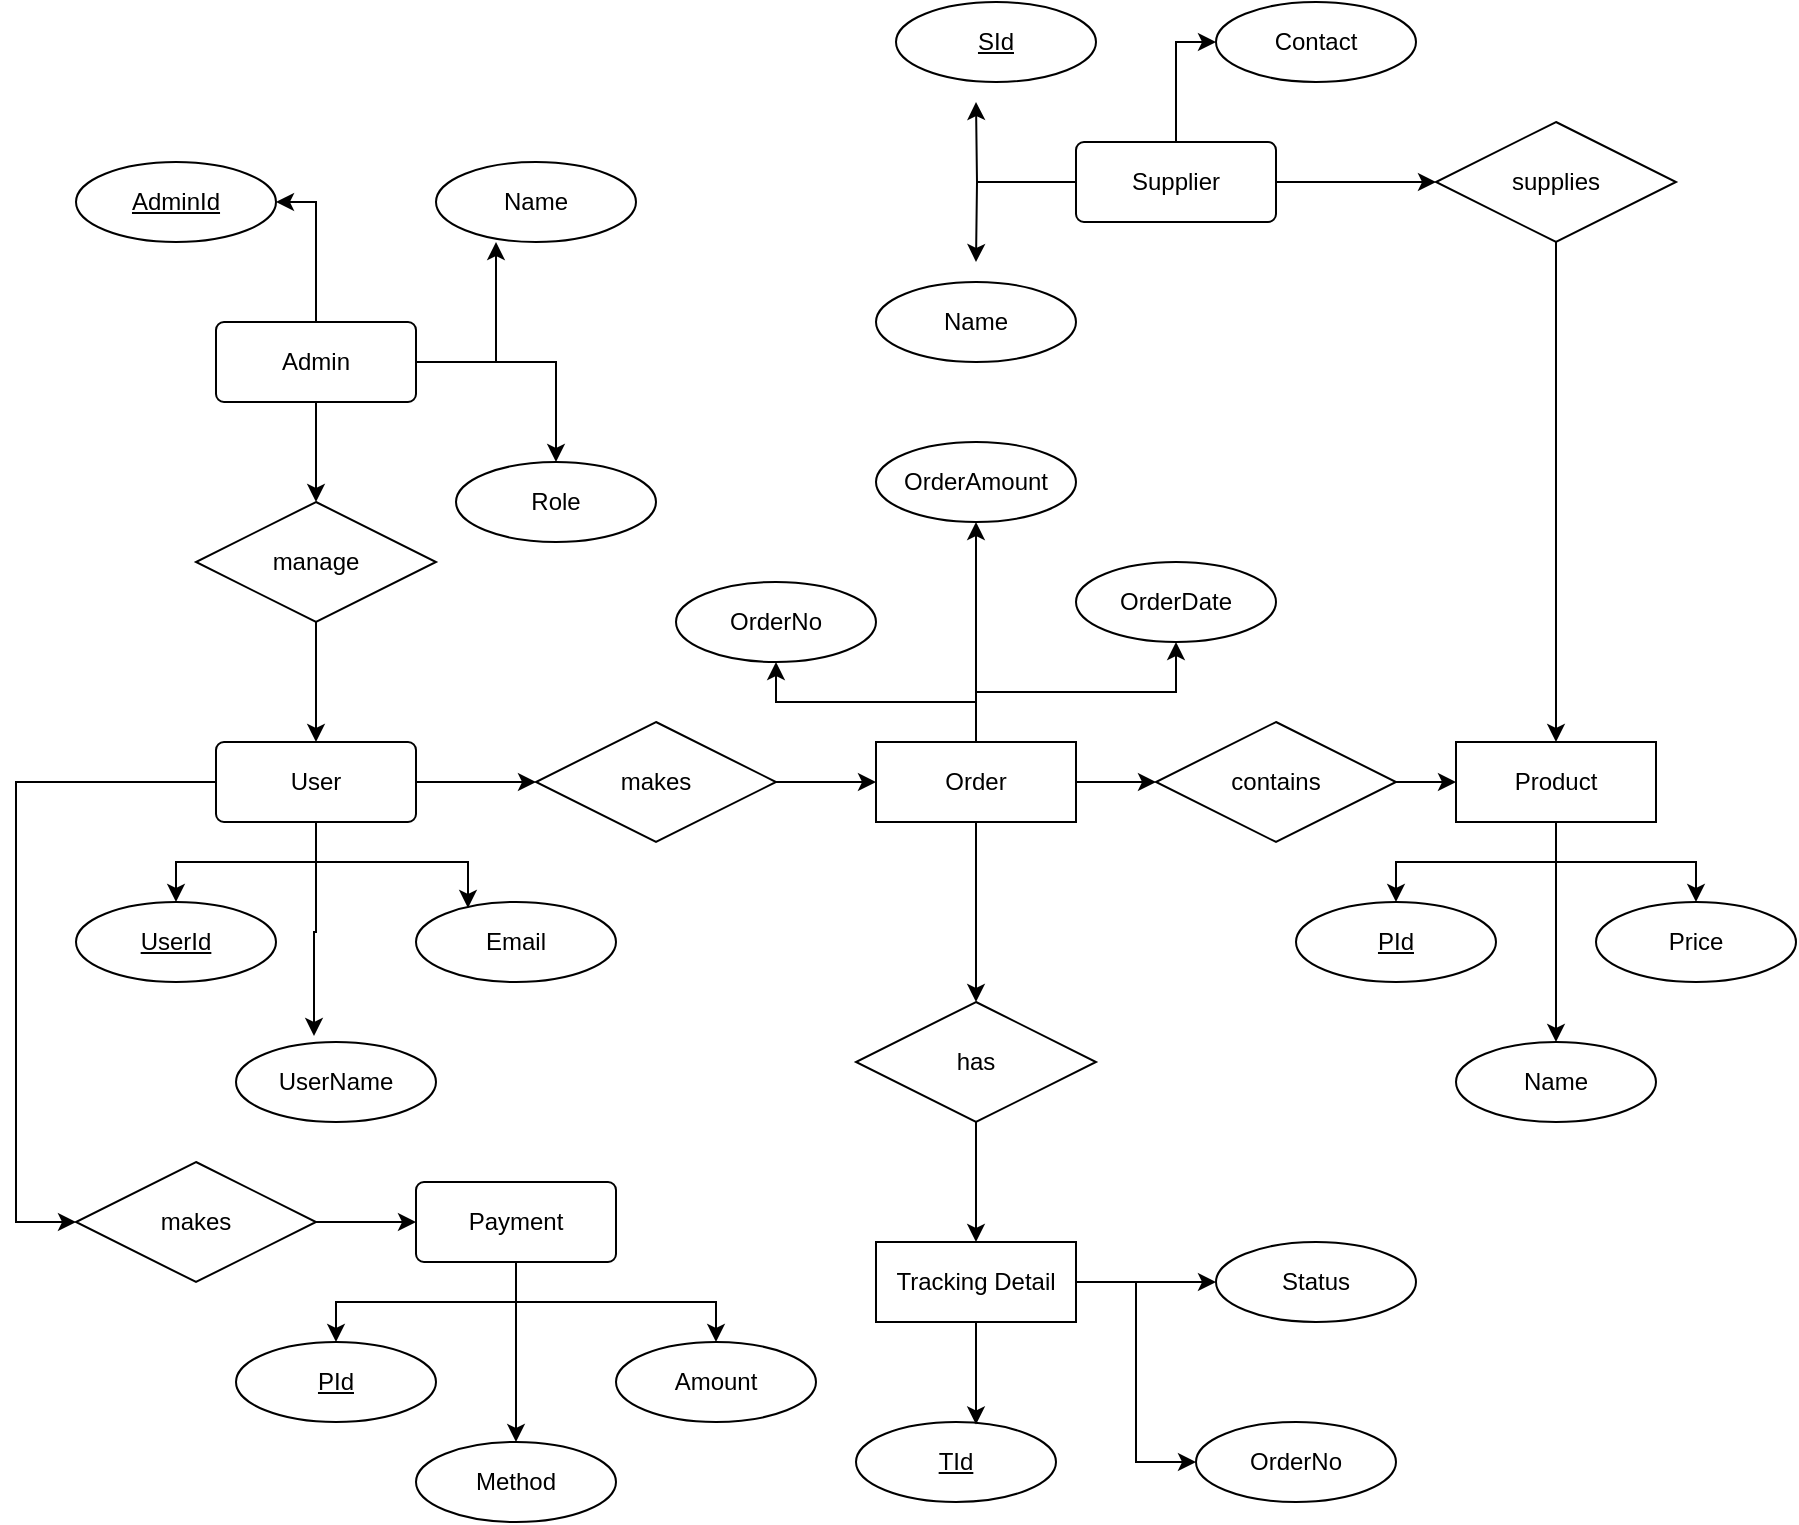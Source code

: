 <mxfile version="24.7.1" type="device">
  <diagram name="Page-1" id="LN6mo5ZOjEffFnH4DGH2">
    <mxGraphModel dx="1900" dy="557" grid="1" gridSize="10" guides="1" tooltips="1" connect="1" arrows="1" fold="1" page="1" pageScale="1" pageWidth="850" pageHeight="1100" background="none" math="0" shadow="0">
      <root>
        <mxCell id="0" />
        <mxCell id="1" parent="0" />
        <mxCell id="4_WTCp5NJWWzPTGtUH8Z-4" style="edgeStyle=orthogonalEdgeStyle;rounded=0;orthogonalLoop=1;jettySize=auto;html=1;entryX=0;entryY=0.5;entryDx=0;entryDy=0;labelBackgroundColor=none;fontColor=default;" parent="1" source="4_WTCp5NJWWzPTGtUH8Z-1" target="4_WTCp5NJWWzPTGtUH8Z-2" edge="1">
          <mxGeometry relative="1" as="geometry" />
        </mxCell>
        <mxCell id="4_WTCp5NJWWzPTGtUH8Z-35" style="edgeStyle=orthogonalEdgeStyle;rounded=0;orthogonalLoop=1;jettySize=auto;html=1;labelBackgroundColor=none;fontColor=default;" parent="1" source="4_WTCp5NJWWzPTGtUH8Z-1" edge="1">
          <mxGeometry relative="1" as="geometry">
            <mxPoint y="690" as="targetPoint" />
            <Array as="points">
              <mxPoint x="-30" y="470" />
              <mxPoint x="-30" y="690" />
            </Array>
          </mxGeometry>
        </mxCell>
        <mxCell id="4_WTCp5NJWWzPTGtUH8Z-1" value="User" style="rounded=1;arcSize=10;whiteSpace=wrap;html=1;align=center;labelBackgroundColor=none;" parent="1" vertex="1">
          <mxGeometry x="70" y="450" width="100" height="40" as="geometry" />
        </mxCell>
        <mxCell id="4_WTCp5NJWWzPTGtUH8Z-6" style="edgeStyle=orthogonalEdgeStyle;rounded=0;orthogonalLoop=1;jettySize=auto;html=1;entryX=0;entryY=0.5;entryDx=0;entryDy=0;labelBackgroundColor=none;fontColor=default;" parent="1" source="4_WTCp5NJWWzPTGtUH8Z-2" target="4_WTCp5NJWWzPTGtUH8Z-5" edge="1">
          <mxGeometry relative="1" as="geometry" />
        </mxCell>
        <mxCell id="4_WTCp5NJWWzPTGtUH8Z-2" value="makes" style="shape=rhombus;perimeter=rhombusPerimeter;whiteSpace=wrap;html=1;align=center;labelBackgroundColor=none;" parent="1" vertex="1">
          <mxGeometry x="230" y="440" width="120" height="60" as="geometry" />
        </mxCell>
        <mxCell id="4_WTCp5NJWWzPTGtUH8Z-33" style="edgeStyle=orthogonalEdgeStyle;rounded=0;orthogonalLoop=1;jettySize=auto;html=1;entryX=0;entryY=0.5;entryDx=0;entryDy=0;labelBackgroundColor=none;fontColor=default;" parent="1" source="4_WTCp5NJWWzPTGtUH8Z-5" target="4_WTCp5NJWWzPTGtUH8Z-32" edge="1">
          <mxGeometry relative="1" as="geometry" />
        </mxCell>
        <mxCell id="4_WTCp5NJWWzPTGtUH8Z-56" style="edgeStyle=orthogonalEdgeStyle;rounded=0;orthogonalLoop=1;jettySize=auto;html=1;entryX=0.5;entryY=1;entryDx=0;entryDy=0;labelBackgroundColor=none;fontColor=default;" parent="1" source="4_WTCp5NJWWzPTGtUH8Z-5" target="4_WTCp5NJWWzPTGtUH8Z-13" edge="1">
          <mxGeometry relative="1" as="geometry" />
        </mxCell>
        <mxCell id="4_WTCp5NJWWzPTGtUH8Z-60" style="edgeStyle=orthogonalEdgeStyle;rounded=0;orthogonalLoop=1;jettySize=auto;html=1;labelBackgroundColor=none;fontColor=default;" parent="1" source="4_WTCp5NJWWzPTGtUH8Z-5" target="4_WTCp5NJWWzPTGtUH8Z-12" edge="1">
          <mxGeometry relative="1" as="geometry" />
        </mxCell>
        <mxCell id="4_WTCp5NJWWzPTGtUH8Z-61" style="edgeStyle=orthogonalEdgeStyle;rounded=0;orthogonalLoop=1;jettySize=auto;html=1;entryX=0.5;entryY=1;entryDx=0;entryDy=0;labelBackgroundColor=none;fontColor=default;" parent="1" source="4_WTCp5NJWWzPTGtUH8Z-5" target="4_WTCp5NJWWzPTGtUH8Z-23" edge="1">
          <mxGeometry relative="1" as="geometry">
            <Array as="points">
              <mxPoint x="450" y="430" />
              <mxPoint x="350" y="430" />
            </Array>
          </mxGeometry>
        </mxCell>
        <mxCell id="4_WTCp5NJWWzPTGtUH8Z-63" style="edgeStyle=orthogonalEdgeStyle;rounded=0;orthogonalLoop=1;jettySize=auto;html=1;entryX=0.5;entryY=0;entryDx=0;entryDy=0;labelBackgroundColor=none;fontColor=default;" parent="1" source="4_WTCp5NJWWzPTGtUH8Z-5" target="4_WTCp5NJWWzPTGtUH8Z-62" edge="1">
          <mxGeometry relative="1" as="geometry" />
        </mxCell>
        <mxCell id="4_WTCp5NJWWzPTGtUH8Z-5" value="Order" style="whiteSpace=wrap;html=1;align=center;labelBackgroundColor=none;" parent="1" vertex="1">
          <mxGeometry x="400" y="450" width="100" height="40" as="geometry" />
        </mxCell>
        <mxCell id="4_WTCp5NJWWzPTGtUH8Z-7" value="UserId" style="ellipse;whiteSpace=wrap;html=1;align=center;fontStyle=4;labelBackgroundColor=none;" parent="1" vertex="1">
          <mxGeometry y="530" width="100" height="40" as="geometry" />
        </mxCell>
        <mxCell id="4_WTCp5NJWWzPTGtUH8Z-10" value="UserName" style="ellipse;whiteSpace=wrap;html=1;align=center;labelBackgroundColor=none;" parent="1" vertex="1">
          <mxGeometry x="80" y="600" width="100" height="40" as="geometry" />
        </mxCell>
        <mxCell id="4_WTCp5NJWWzPTGtUH8Z-11" value="Email" style="ellipse;whiteSpace=wrap;html=1;align=center;labelBackgroundColor=none;" parent="1" vertex="1">
          <mxGeometry x="170" y="530" width="100" height="40" as="geometry" />
        </mxCell>
        <mxCell id="4_WTCp5NJWWzPTGtUH8Z-12" value="OrderDate" style="ellipse;whiteSpace=wrap;html=1;align=center;labelBackgroundColor=none;" parent="1" vertex="1">
          <mxGeometry x="500" y="360" width="100" height="40" as="geometry" />
        </mxCell>
        <mxCell id="4_WTCp5NJWWzPTGtUH8Z-13" value="OrderAmount" style="ellipse;whiteSpace=wrap;html=1;align=center;labelBackgroundColor=none;" parent="1" vertex="1">
          <mxGeometry x="400" y="300" width="100" height="40" as="geometry" />
        </mxCell>
        <mxCell id="4_WTCp5NJWWzPTGtUH8Z-14" style="edgeStyle=orthogonalEdgeStyle;rounded=0;orthogonalLoop=1;jettySize=auto;html=1;labelBackgroundColor=none;fontColor=default;" parent="1" source="4_WTCp5NJWWzPTGtUH8Z-1" edge="1">
          <mxGeometry relative="1" as="geometry">
            <mxPoint x="50" y="530" as="targetPoint" />
            <Array as="points">
              <mxPoint x="120" y="510" />
              <mxPoint x="50" y="510" />
              <mxPoint x="50" y="530" />
            </Array>
          </mxGeometry>
        </mxCell>
        <mxCell id="4_WTCp5NJWWzPTGtUH8Z-15" style="edgeStyle=orthogonalEdgeStyle;rounded=0;orthogonalLoop=1;jettySize=auto;html=1;entryX=0.26;entryY=0.075;entryDx=0;entryDy=0;entryPerimeter=0;labelBackgroundColor=none;fontColor=default;" parent="1" source="4_WTCp5NJWWzPTGtUH8Z-1" target="4_WTCp5NJWWzPTGtUH8Z-11" edge="1">
          <mxGeometry relative="1" as="geometry" />
        </mxCell>
        <mxCell id="4_WTCp5NJWWzPTGtUH8Z-18" style="edgeStyle=orthogonalEdgeStyle;rounded=0;orthogonalLoop=1;jettySize=auto;html=1;entryX=0.39;entryY=-0.075;entryDx=0;entryDy=0;entryPerimeter=0;labelBackgroundColor=none;fontColor=default;" parent="1" source="4_WTCp5NJWWzPTGtUH8Z-1" target="4_WTCp5NJWWzPTGtUH8Z-10" edge="1">
          <mxGeometry relative="1" as="geometry" />
        </mxCell>
        <mxCell id="4_WTCp5NJWWzPTGtUH8Z-23" value="OrderNo" style="ellipse;whiteSpace=wrap;html=1;align=center;labelBackgroundColor=none;" parent="1" vertex="1">
          <mxGeometry x="300" y="370" width="100" height="40" as="geometry" />
        </mxCell>
        <mxCell id="4_WTCp5NJWWzPTGtUH8Z-29" style="edgeStyle=orthogonalEdgeStyle;rounded=0;orthogonalLoop=1;jettySize=auto;html=1;entryX=0.5;entryY=0;entryDx=0;entryDy=0;labelBackgroundColor=none;fontColor=default;" parent="1" source="4_WTCp5NJWWzPTGtUH8Z-25" target="4_WTCp5NJWWzPTGtUH8Z-28" edge="1">
          <mxGeometry relative="1" as="geometry" />
        </mxCell>
        <mxCell id="4_WTCp5NJWWzPTGtUH8Z-30" style="edgeStyle=orthogonalEdgeStyle;rounded=0;orthogonalLoop=1;jettySize=auto;html=1;entryX=0.5;entryY=0;entryDx=0;entryDy=0;labelBackgroundColor=none;fontColor=default;" parent="1" source="4_WTCp5NJWWzPTGtUH8Z-25" target="4_WTCp5NJWWzPTGtUH8Z-26" edge="1">
          <mxGeometry relative="1" as="geometry" />
        </mxCell>
        <mxCell id="4_WTCp5NJWWzPTGtUH8Z-31" style="edgeStyle=orthogonalEdgeStyle;rounded=0;orthogonalLoop=1;jettySize=auto;html=1;entryX=0.5;entryY=0;entryDx=0;entryDy=0;labelBackgroundColor=none;fontColor=default;" parent="1" source="4_WTCp5NJWWzPTGtUH8Z-25" target="4_WTCp5NJWWzPTGtUH8Z-27" edge="1">
          <mxGeometry relative="1" as="geometry" />
        </mxCell>
        <mxCell id="4_WTCp5NJWWzPTGtUH8Z-25" value="Product" style="whiteSpace=wrap;html=1;align=center;labelBackgroundColor=none;" parent="1" vertex="1">
          <mxGeometry x="690" y="450" width="100" height="40" as="geometry" />
        </mxCell>
        <mxCell id="4_WTCp5NJWWzPTGtUH8Z-26" value="PId" style="ellipse;whiteSpace=wrap;html=1;align=center;fontStyle=4;labelBackgroundColor=none;" parent="1" vertex="1">
          <mxGeometry x="610" y="530" width="100" height="40" as="geometry" />
        </mxCell>
        <mxCell id="4_WTCp5NJWWzPTGtUH8Z-27" value="Price" style="ellipse;whiteSpace=wrap;html=1;align=center;labelBackgroundColor=none;" parent="1" vertex="1">
          <mxGeometry x="760" y="530" width="100" height="40" as="geometry" />
        </mxCell>
        <mxCell id="4_WTCp5NJWWzPTGtUH8Z-28" value="Name" style="ellipse;whiteSpace=wrap;html=1;align=center;labelBackgroundColor=none;" parent="1" vertex="1">
          <mxGeometry x="690" y="600" width="100" height="40" as="geometry" />
        </mxCell>
        <mxCell id="4_WTCp5NJWWzPTGtUH8Z-34" style="edgeStyle=orthogonalEdgeStyle;rounded=0;orthogonalLoop=1;jettySize=auto;html=1;entryX=0;entryY=0.5;entryDx=0;entryDy=0;labelBackgroundColor=none;fontColor=default;" parent="1" source="4_WTCp5NJWWzPTGtUH8Z-32" target="4_WTCp5NJWWzPTGtUH8Z-25" edge="1">
          <mxGeometry relative="1" as="geometry" />
        </mxCell>
        <mxCell id="4_WTCp5NJWWzPTGtUH8Z-32" value="contains" style="shape=rhombus;perimeter=rhombusPerimeter;whiteSpace=wrap;html=1;align=center;labelBackgroundColor=none;" parent="1" vertex="1">
          <mxGeometry x="540" y="440" width="120" height="60" as="geometry" />
        </mxCell>
        <mxCell id="4_WTCp5NJWWzPTGtUH8Z-38" style="edgeStyle=orthogonalEdgeStyle;rounded=0;orthogonalLoop=1;jettySize=auto;html=1;entryX=0;entryY=0.5;entryDx=0;entryDy=0;labelBackgroundColor=none;fontColor=default;" parent="1" source="4_WTCp5NJWWzPTGtUH8Z-36" target="4_WTCp5NJWWzPTGtUH8Z-37" edge="1">
          <mxGeometry relative="1" as="geometry" />
        </mxCell>
        <mxCell id="4_WTCp5NJWWzPTGtUH8Z-36" value="makes" style="shape=rhombus;perimeter=rhombusPerimeter;whiteSpace=wrap;html=1;align=center;labelBackgroundColor=none;" parent="1" vertex="1">
          <mxGeometry y="660" width="120" height="60" as="geometry" />
        </mxCell>
        <mxCell id="4_WTCp5NJWWzPTGtUH8Z-42" style="edgeStyle=orthogonalEdgeStyle;rounded=0;orthogonalLoop=1;jettySize=auto;html=1;entryX=0.5;entryY=0;entryDx=0;entryDy=0;labelBackgroundColor=none;fontColor=default;" parent="1" source="4_WTCp5NJWWzPTGtUH8Z-37" target="4_WTCp5NJWWzPTGtUH8Z-40" edge="1">
          <mxGeometry relative="1" as="geometry" />
        </mxCell>
        <mxCell id="4_WTCp5NJWWzPTGtUH8Z-43" style="edgeStyle=orthogonalEdgeStyle;rounded=0;orthogonalLoop=1;jettySize=auto;html=1;entryX=0.5;entryY=0;entryDx=0;entryDy=0;labelBackgroundColor=none;fontColor=default;" parent="1" source="4_WTCp5NJWWzPTGtUH8Z-37" target="4_WTCp5NJWWzPTGtUH8Z-39" edge="1">
          <mxGeometry relative="1" as="geometry" />
        </mxCell>
        <mxCell id="4_WTCp5NJWWzPTGtUH8Z-44" style="edgeStyle=orthogonalEdgeStyle;rounded=0;orthogonalLoop=1;jettySize=auto;html=1;labelBackgroundColor=none;fontColor=default;" parent="1" source="4_WTCp5NJWWzPTGtUH8Z-37" target="4_WTCp5NJWWzPTGtUH8Z-41" edge="1">
          <mxGeometry relative="1" as="geometry" />
        </mxCell>
        <mxCell id="4_WTCp5NJWWzPTGtUH8Z-37" value="Payment" style="rounded=1;arcSize=10;whiteSpace=wrap;html=1;align=center;labelBackgroundColor=none;" parent="1" vertex="1">
          <mxGeometry x="170" y="670" width="100" height="40" as="geometry" />
        </mxCell>
        <mxCell id="4_WTCp5NJWWzPTGtUH8Z-39" value="PId" style="ellipse;whiteSpace=wrap;html=1;align=center;fontStyle=4;labelBackgroundColor=none;" parent="1" vertex="1">
          <mxGeometry x="80" y="750" width="100" height="40" as="geometry" />
        </mxCell>
        <mxCell id="4_WTCp5NJWWzPTGtUH8Z-40" value="Method" style="ellipse;whiteSpace=wrap;html=1;align=center;labelBackgroundColor=none;" parent="1" vertex="1">
          <mxGeometry x="170" y="800" width="100" height="40" as="geometry" />
        </mxCell>
        <mxCell id="4_WTCp5NJWWzPTGtUH8Z-41" value="Amount" style="ellipse;whiteSpace=wrap;html=1;align=center;labelBackgroundColor=none;" parent="1" vertex="1">
          <mxGeometry x="270" y="750" width="100" height="40" as="geometry" />
        </mxCell>
        <mxCell id="4_WTCp5NJWWzPTGtUH8Z-48" style="edgeStyle=orthogonalEdgeStyle;rounded=0;orthogonalLoop=1;jettySize=auto;html=1;entryX=0;entryY=0.5;entryDx=0;entryDy=0;labelBackgroundColor=none;fontColor=default;" parent="1" source="4_WTCp5NJWWzPTGtUH8Z-45" target="4_WTCp5NJWWzPTGtUH8Z-46" edge="1">
          <mxGeometry relative="1" as="geometry" />
        </mxCell>
        <mxCell id="4_WTCp5NJWWzPTGtUH8Z-53" style="edgeStyle=orthogonalEdgeStyle;rounded=0;orthogonalLoop=1;jettySize=auto;html=1;labelBackgroundColor=none;fontColor=default;" parent="1" source="4_WTCp5NJWWzPTGtUH8Z-45" edge="1">
          <mxGeometry relative="1" as="geometry">
            <mxPoint x="450" y="130" as="targetPoint" />
          </mxGeometry>
        </mxCell>
        <mxCell id="4_WTCp5NJWWzPTGtUH8Z-54" style="edgeStyle=orthogonalEdgeStyle;rounded=0;orthogonalLoop=1;jettySize=auto;html=1;labelBackgroundColor=none;fontColor=default;" parent="1" source="4_WTCp5NJWWzPTGtUH8Z-45" edge="1">
          <mxGeometry relative="1" as="geometry">
            <mxPoint x="450.0" y="210" as="targetPoint" />
          </mxGeometry>
        </mxCell>
        <mxCell id="4_WTCp5NJWWzPTGtUH8Z-55" style="edgeStyle=orthogonalEdgeStyle;rounded=0;orthogonalLoop=1;jettySize=auto;html=1;entryX=0;entryY=0.5;entryDx=0;entryDy=0;labelBackgroundColor=none;fontColor=default;" parent="1" source="4_WTCp5NJWWzPTGtUH8Z-45" target="4_WTCp5NJWWzPTGtUH8Z-52" edge="1">
          <mxGeometry relative="1" as="geometry" />
        </mxCell>
        <mxCell id="4_WTCp5NJWWzPTGtUH8Z-45" value="Supplier" style="rounded=1;arcSize=10;whiteSpace=wrap;html=1;align=center;labelBackgroundColor=none;" parent="1" vertex="1">
          <mxGeometry x="500" y="150" width="100" height="40" as="geometry" />
        </mxCell>
        <mxCell id="4_WTCp5NJWWzPTGtUH8Z-49" style="edgeStyle=orthogonalEdgeStyle;rounded=0;orthogonalLoop=1;jettySize=auto;html=1;entryX=0.5;entryY=0;entryDx=0;entryDy=0;labelBackgroundColor=none;fontColor=default;" parent="1" source="4_WTCp5NJWWzPTGtUH8Z-46" target="4_WTCp5NJWWzPTGtUH8Z-25" edge="1">
          <mxGeometry relative="1" as="geometry" />
        </mxCell>
        <mxCell id="4_WTCp5NJWWzPTGtUH8Z-46" value="supplies" style="shape=rhombus;perimeter=rhombusPerimeter;whiteSpace=wrap;html=1;align=center;labelBackgroundColor=none;" parent="1" vertex="1">
          <mxGeometry x="680" y="140" width="120" height="60" as="geometry" />
        </mxCell>
        <mxCell id="4_WTCp5NJWWzPTGtUH8Z-50" value="SId" style="ellipse;whiteSpace=wrap;html=1;align=center;fontStyle=4;labelBackgroundColor=none;" parent="1" vertex="1">
          <mxGeometry x="410" y="80" width="100" height="40" as="geometry" />
        </mxCell>
        <mxCell id="4_WTCp5NJWWzPTGtUH8Z-51" value="Name&lt;span style=&quot;color: rgba(0, 0, 0, 0); font-family: monospace; font-size: 0px; text-align: start; text-wrap: nowrap;&quot;&gt;%3CmxGraphModel%3E%3Croot%3E%3CmxCell%20id%3D%220%22%2F%3E%3CmxCell%20id%3D%221%22%20parent%3D%220%22%2F%3E%3CmxCell%20id%3D%222%22%20value%3D%22Email%22%20style%3D%22ellipse%3BwhiteSpace%3Dwrap%3Bhtml%3D1%3Balign%3Dcenter%3B%22%20vertex%3D%221%22%20parent%3D%221%22%3E%3CmxGeometry%20x%3D%22170%22%20y%3D%22350%22%20width%3D%22100%22%20height%3D%2240%22%20as%3D%22geometry%22%2F%3E%3C%2FmxCell%3E%3C%2Froot%3E%3C%2FmxGraphModel%3E&lt;/span&gt;" style="ellipse;whiteSpace=wrap;html=1;align=center;labelBackgroundColor=none;" parent="1" vertex="1">
          <mxGeometry x="400" y="220" width="100" height="40" as="geometry" />
        </mxCell>
        <mxCell id="4_WTCp5NJWWzPTGtUH8Z-52" value="Contact" style="ellipse;whiteSpace=wrap;html=1;align=center;labelBackgroundColor=none;" parent="1" vertex="1">
          <mxGeometry x="570" y="80" width="100" height="40" as="geometry" />
        </mxCell>
        <mxCell id="4_WTCp5NJWWzPTGtUH8Z-65" style="edgeStyle=orthogonalEdgeStyle;rounded=0;orthogonalLoop=1;jettySize=auto;html=1;entryX=0.5;entryY=0;entryDx=0;entryDy=0;labelBackgroundColor=none;fontColor=default;" parent="1" source="4_WTCp5NJWWzPTGtUH8Z-62" target="4_WTCp5NJWWzPTGtUH8Z-64" edge="1">
          <mxGeometry relative="1" as="geometry" />
        </mxCell>
        <mxCell id="4_WTCp5NJWWzPTGtUH8Z-62" value="has" style="shape=rhombus;perimeter=rhombusPerimeter;whiteSpace=wrap;html=1;align=center;labelBackgroundColor=none;" parent="1" vertex="1">
          <mxGeometry x="390" y="580" width="120" height="60" as="geometry" />
        </mxCell>
        <mxCell id="4_WTCp5NJWWzPTGtUH8Z-69" style="edgeStyle=orthogonalEdgeStyle;rounded=0;orthogonalLoop=1;jettySize=auto;html=1;entryX=0;entryY=0.5;entryDx=0;entryDy=0;labelBackgroundColor=none;fontColor=default;" parent="1" source="4_WTCp5NJWWzPTGtUH8Z-64" target="4_WTCp5NJWWzPTGtUH8Z-67" edge="1">
          <mxGeometry relative="1" as="geometry" />
        </mxCell>
        <mxCell id="4_WTCp5NJWWzPTGtUH8Z-71" style="edgeStyle=orthogonalEdgeStyle;rounded=0;orthogonalLoop=1;jettySize=auto;html=1;entryX=0;entryY=0.5;entryDx=0;entryDy=0;labelBackgroundColor=none;fontColor=default;" parent="1" source="4_WTCp5NJWWzPTGtUH8Z-64" target="4_WTCp5NJWWzPTGtUH8Z-68" edge="1">
          <mxGeometry relative="1" as="geometry" />
        </mxCell>
        <mxCell id="4_WTCp5NJWWzPTGtUH8Z-64" value="Tracking Detail" style="whiteSpace=wrap;html=1;align=center;labelBackgroundColor=none;" parent="1" vertex="1">
          <mxGeometry x="400" y="700" width="100" height="40" as="geometry" />
        </mxCell>
        <mxCell id="4_WTCp5NJWWzPTGtUH8Z-66" value="TId" style="ellipse;whiteSpace=wrap;html=1;align=center;fontStyle=4;labelBackgroundColor=none;" parent="1" vertex="1">
          <mxGeometry x="390" y="790" width="100" height="40" as="geometry" />
        </mxCell>
        <mxCell id="4_WTCp5NJWWzPTGtUH8Z-67" value="Status" style="ellipse;whiteSpace=wrap;html=1;align=center;labelBackgroundColor=none;" parent="1" vertex="1">
          <mxGeometry x="570" y="700" width="100" height="40" as="geometry" />
        </mxCell>
        <mxCell id="4_WTCp5NJWWzPTGtUH8Z-68" value="OrderNo" style="ellipse;whiteSpace=wrap;html=1;align=center;labelBackgroundColor=none;" parent="1" vertex="1">
          <mxGeometry x="560" y="790" width="100" height="40" as="geometry" />
        </mxCell>
        <mxCell id="4_WTCp5NJWWzPTGtUH8Z-70" style="edgeStyle=orthogonalEdgeStyle;rounded=0;orthogonalLoop=1;jettySize=auto;html=1;entryX=0.6;entryY=0.031;entryDx=0;entryDy=0;entryPerimeter=0;labelBackgroundColor=none;fontColor=default;" parent="1" source="4_WTCp5NJWWzPTGtUH8Z-64" target="4_WTCp5NJWWzPTGtUH8Z-66" edge="1">
          <mxGeometry relative="1" as="geometry" />
        </mxCell>
        <mxCell id="4_WTCp5NJWWzPTGtUH8Z-76" style="edgeStyle=orthogonalEdgeStyle;rounded=0;orthogonalLoop=1;jettySize=auto;html=1;entryX=1;entryY=0.5;entryDx=0;entryDy=0;labelBackgroundColor=none;fontColor=default;" parent="1" source="4_WTCp5NJWWzPTGtUH8Z-72" target="4_WTCp5NJWWzPTGtUH8Z-73" edge="1">
          <mxGeometry relative="1" as="geometry" />
        </mxCell>
        <mxCell id="4_WTCp5NJWWzPTGtUH8Z-79" style="edgeStyle=orthogonalEdgeStyle;rounded=0;orthogonalLoop=1;jettySize=auto;html=1;labelBackgroundColor=none;fontColor=default;" parent="1" source="4_WTCp5NJWWzPTGtUH8Z-72" target="4_WTCp5NJWWzPTGtUH8Z-75" edge="1">
          <mxGeometry relative="1" as="geometry" />
        </mxCell>
        <mxCell id="4_WTCp5NJWWzPTGtUH8Z-81" style="edgeStyle=orthogonalEdgeStyle;rounded=0;orthogonalLoop=1;jettySize=auto;html=1;entryX=0.5;entryY=0;entryDx=0;entryDy=0;labelBackgroundColor=none;fontColor=default;" parent="1" source="4_WTCp5NJWWzPTGtUH8Z-72" target="4_WTCp5NJWWzPTGtUH8Z-80" edge="1">
          <mxGeometry relative="1" as="geometry" />
        </mxCell>
        <mxCell id="4_WTCp5NJWWzPTGtUH8Z-72" value="Admin" style="rounded=1;arcSize=10;whiteSpace=wrap;html=1;align=center;labelBackgroundColor=none;" parent="1" vertex="1">
          <mxGeometry x="70" y="240" width="100" height="40" as="geometry" />
        </mxCell>
        <mxCell id="4_WTCp5NJWWzPTGtUH8Z-73" value="AdminId" style="ellipse;whiteSpace=wrap;html=1;align=center;fontStyle=4;labelBackgroundColor=none;" parent="1" vertex="1">
          <mxGeometry y="160" width="100" height="40" as="geometry" />
        </mxCell>
        <mxCell id="4_WTCp5NJWWzPTGtUH8Z-74" value="Name" style="ellipse;whiteSpace=wrap;html=1;align=center;labelBackgroundColor=none;" parent="1" vertex="1">
          <mxGeometry x="180" y="160" width="100" height="40" as="geometry" />
        </mxCell>
        <mxCell id="4_WTCp5NJWWzPTGtUH8Z-75" value="Role" style="ellipse;whiteSpace=wrap;html=1;align=center;labelBackgroundColor=none;" parent="1" vertex="1">
          <mxGeometry x="190" y="310" width="100" height="40" as="geometry" />
        </mxCell>
        <mxCell id="4_WTCp5NJWWzPTGtUH8Z-77" style="edgeStyle=orthogonalEdgeStyle;rounded=0;orthogonalLoop=1;jettySize=auto;html=1;entryX=0.3;entryY=1;entryDx=0;entryDy=0;entryPerimeter=0;labelBackgroundColor=none;fontColor=default;" parent="1" source="4_WTCp5NJWWzPTGtUH8Z-72" target="4_WTCp5NJWWzPTGtUH8Z-74" edge="1">
          <mxGeometry relative="1" as="geometry" />
        </mxCell>
        <mxCell id="4_WTCp5NJWWzPTGtUH8Z-82" style="edgeStyle=orthogonalEdgeStyle;rounded=0;orthogonalLoop=1;jettySize=auto;html=1;entryX=0.5;entryY=0;entryDx=0;entryDy=0;labelBackgroundColor=none;fontColor=default;" parent="1" source="4_WTCp5NJWWzPTGtUH8Z-80" target="4_WTCp5NJWWzPTGtUH8Z-1" edge="1">
          <mxGeometry relative="1" as="geometry" />
        </mxCell>
        <mxCell id="4_WTCp5NJWWzPTGtUH8Z-80" value="manage" style="shape=rhombus;perimeter=rhombusPerimeter;whiteSpace=wrap;html=1;align=center;labelBackgroundColor=none;" parent="1" vertex="1">
          <mxGeometry x="60" y="330" width="120" height="60" as="geometry" />
        </mxCell>
      </root>
    </mxGraphModel>
  </diagram>
</mxfile>
